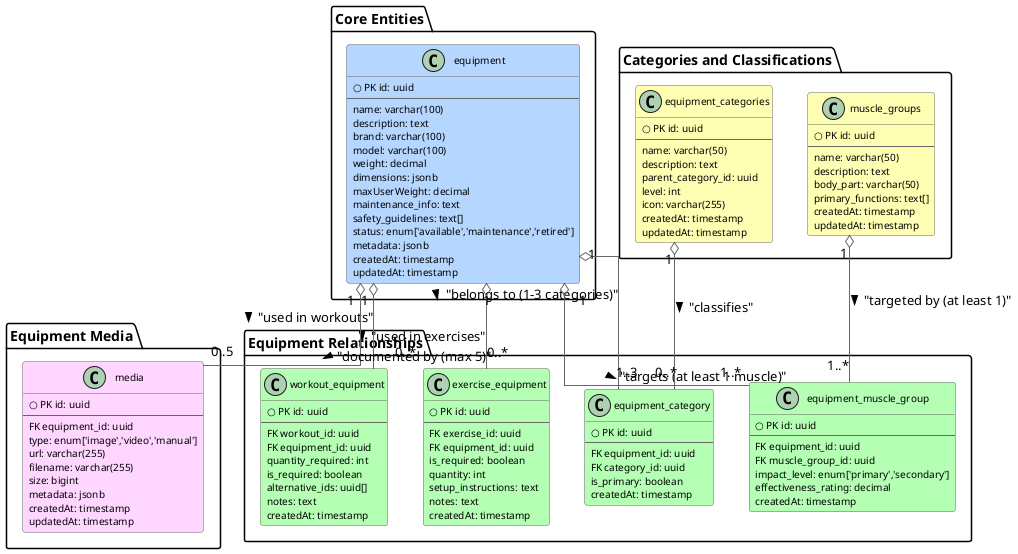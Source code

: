 @startuml Equipment_Categories_ERD

' Page settings
skinparam pageMargin 10
skinparam pageExternalColor white
skinparam pageBorderColor white
skinparam page {
    width 900
    height 1400
}

' Styling
hide methods
hide stereotypes
skinparam linetype ortho
skinparam class {
    BackgroundColor<<Core>> #B4D6FF
    BackgroundColor<<Junction>> #B4FFB4
    BackgroundColor<<Lookup>> #FFFFB4
    BackgroundColor<<Media>> #FFD6FF
    BorderColor #666666
    ArrowColor #666666
    FontSize 11
    AttributeFontSize 10
}

' Core Entities
package "Core Entities" {
    class equipment << Core >> {
        ○ PK id: uuid
        --
        name: varchar(100)
        description: text
        brand: varchar(100)
        model: varchar(100)
        weight: decimal
        dimensions: jsonb
        maxUserWeight: decimal
        maintenance_info: text
        safety_guidelines: text[]
        status: enum['available','maintenance','retired']
        metadata: jsonb
        createdAt: timestamp
        updatedAt: timestamp
    }
}

' Lookup Tables
package "Categories and Classifications" {
    class equipment_categories << Lookup >> {
        ○ PK id: uuid
        --
        name: varchar(50)
        description: text
        parent_category_id: uuid
        level: int
        icon: varchar(255)
        createdAt: timestamp
        updatedAt: timestamp
    }

    class muscle_groups << Lookup >> {
        ○ PK id: uuid
        --
        name: varchar(50)
        description: text
        body_part: varchar(50)
        primary_functions: text[]
        createdAt: timestamp
        updatedAt: timestamp
    }
}

' Media Related
package "Equipment Media" {
    class media << Media >> {
        ○ PK id: uuid
        --
        FK equipment_id: uuid
        type: enum['image','video','manual']
        url: varchar(255)
        filename: varchar(255)
        size: bigint
        metadata: jsonb
        createdAt: timestamp
        updatedAt: timestamp
    }
}

' Junction Tables
package "Equipment Relationships" {
    class equipment_category << Junction >> {
        ○ PK id: uuid
        --
        FK equipment_id: uuid
        FK category_id: uuid
        is_primary: boolean
        createdAt: timestamp
    }

    class equipment_muscle_group << Junction >> {
        ○ PK id: uuid
        --
        FK equipment_id: uuid
        FK muscle_group_id: uuid
        impact_level: enum['primary','secondary']
        effectiveness_rating: decimal
        createdAt: timestamp
    }

    class workout_equipment << Junction >> {
        ○ PK id: uuid
        --
        FK workout_id: uuid
        FK equipment_id: uuid
        quantity_required: int
        is_required: boolean
        alternative_ids: uuid[]
        notes: text
        createdAt: timestamp
    }

    class exercise_equipment << Junction >> {
        ○ PK id: uuid
        --
        FK exercise_id: uuid
        FK equipment_id: uuid
        is_required: boolean
        quantity: int
        setup_instructions: text
        notes: text
        createdAt: timestamp
    }
}

' Relationships with specific cardinality constraints
equipment "1" o-- "1..3" equipment_category : "belongs to (1-3 categories)" >
equipment "1" o-- "1..*" equipment_muscle_group : "targets (at least 1 muscle)" >
equipment "1" o-- "0..*" workout_equipment : "used in workouts" >
equipment "1" o-- "0..*" exercise_equipment : "used in exercises" >
equipment "1" o-- "0..5" media : "documented by (max 5)" >

equipment_categories "1" o-- "0..*" equipment_category : "classifies" >
muscle_groups "1" o-- "1..*" equipment_muscle_group : "targeted by (at least 1)" >

' Layout hints
equipment -[hidden]d- equipment_category
equipment_categories -[hidden]d- equipment_muscle_group
muscle_groups -[hidden]d- equipment_muscle_group

@enduml 